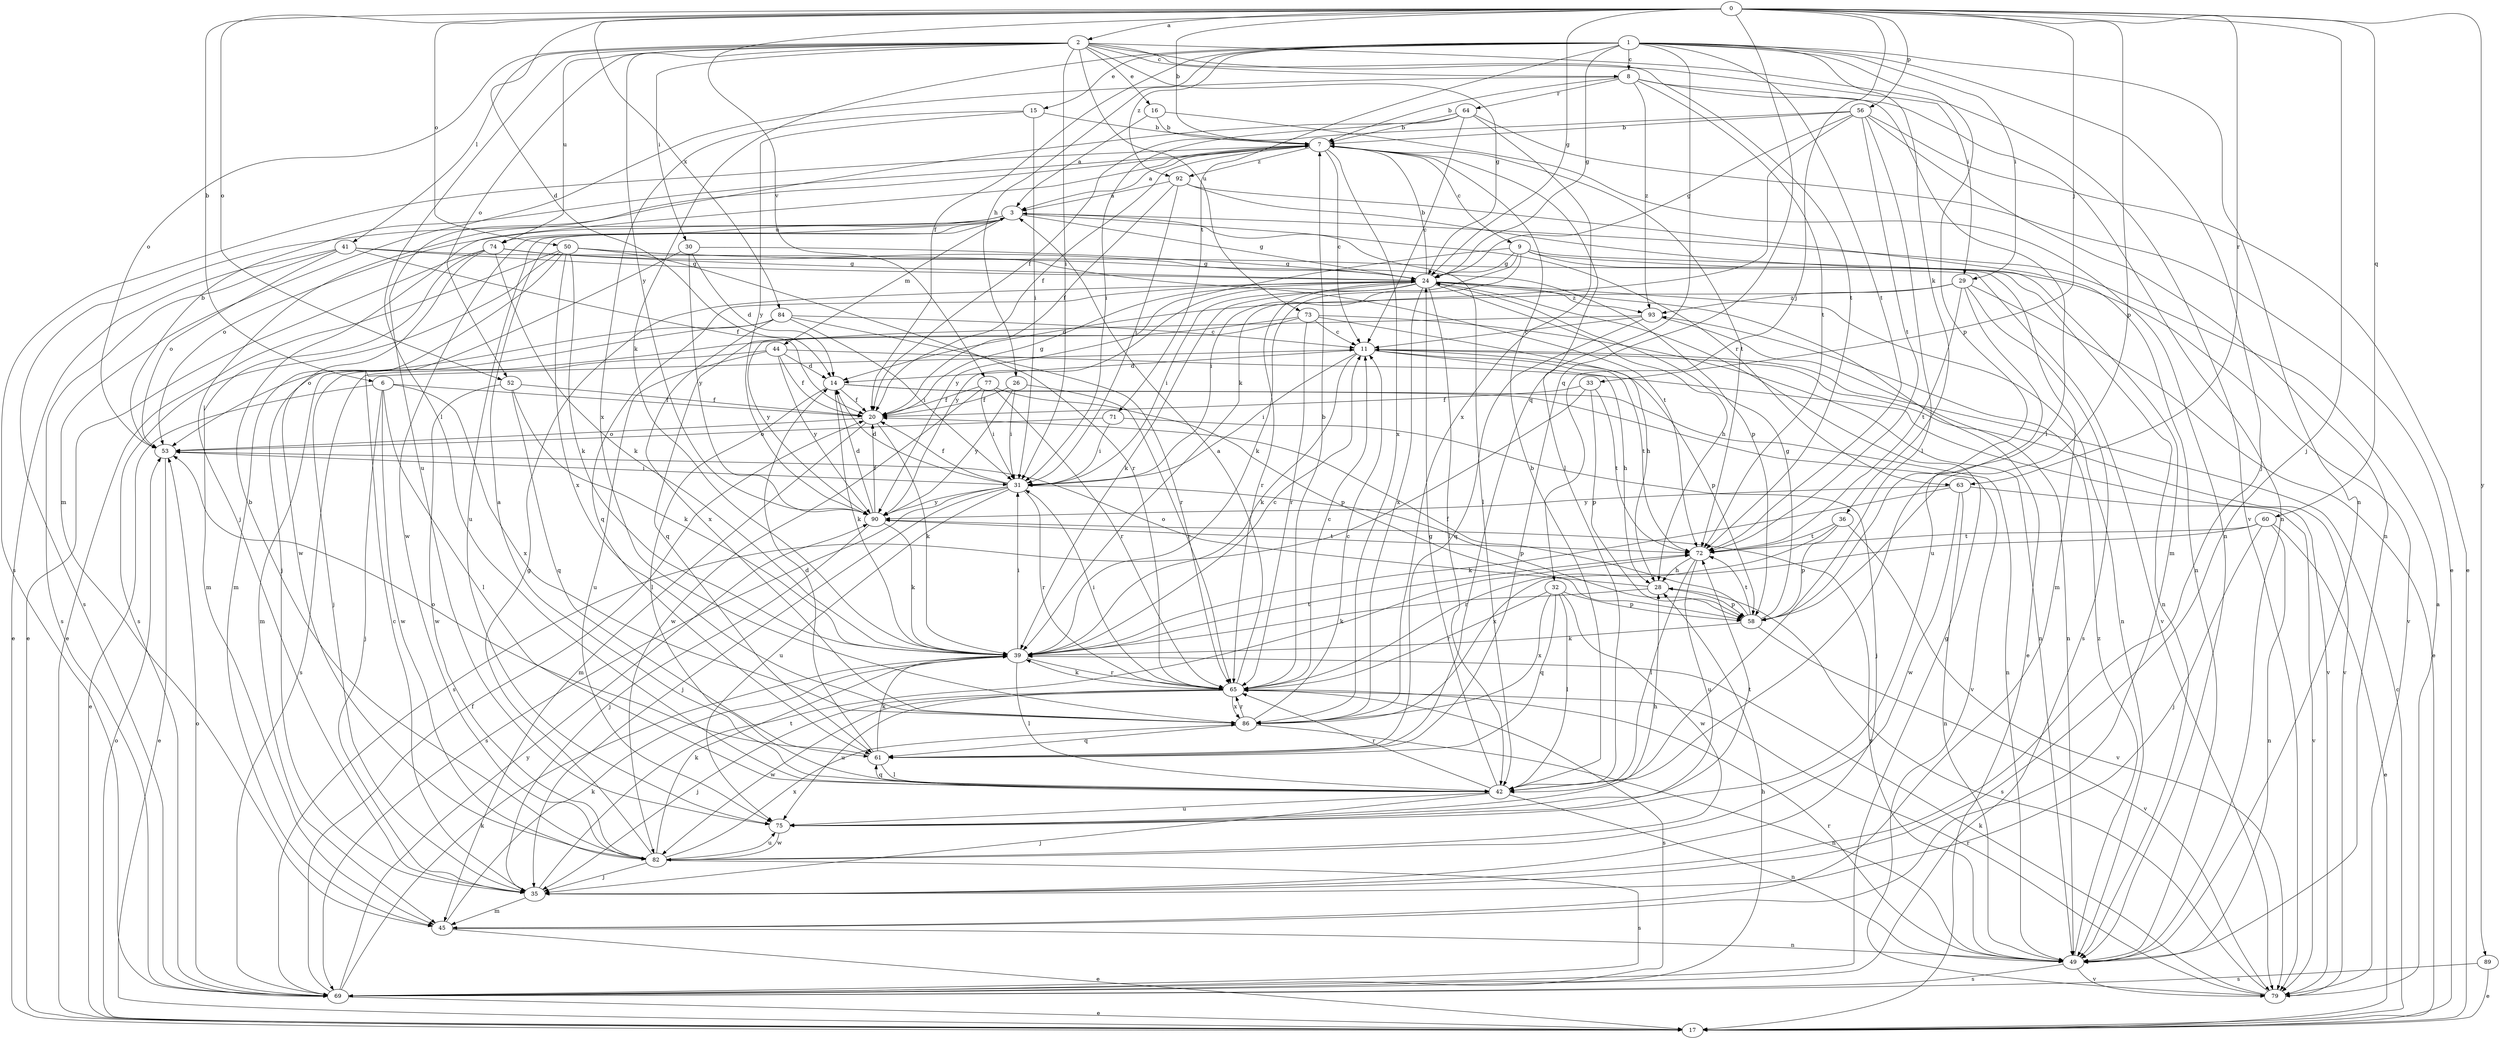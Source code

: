 strict digraph  {
0;
1;
2;
3;
6;
7;
8;
9;
11;
14;
15;
16;
17;
20;
24;
26;
28;
29;
30;
31;
32;
33;
35;
36;
39;
41;
42;
44;
45;
49;
50;
52;
53;
56;
58;
60;
61;
63;
64;
65;
69;
71;
72;
73;
74;
75;
77;
79;
82;
84;
86;
89;
90;
92;
93;
0 -> 2  [label=a];
0 -> 6  [label=b];
0 -> 7  [label=b];
0 -> 14  [label=d];
0 -> 24  [label=g];
0 -> 32  [label=j];
0 -> 33  [label=j];
0 -> 35  [label=j];
0 -> 50  [label=o];
0 -> 52  [label=o];
0 -> 56  [label=p];
0 -> 58  [label=p];
0 -> 60  [label=q];
0 -> 61  [label=q];
0 -> 63  [label=r];
0 -> 77  [label=v];
0 -> 84  [label=x];
0 -> 89  [label=y];
1 -> 8  [label=c];
1 -> 15  [label=e];
1 -> 20  [label=f];
1 -> 24  [label=g];
1 -> 26  [label=h];
1 -> 29  [label=i];
1 -> 35  [label=j];
1 -> 36  [label=k];
1 -> 39  [label=k];
1 -> 49  [label=n];
1 -> 58  [label=p];
1 -> 61  [label=q];
1 -> 71  [label=t];
1 -> 72  [label=t];
1 -> 92  [label=z];
2 -> 8  [label=c];
2 -> 16  [label=e];
2 -> 24  [label=g];
2 -> 29  [label=i];
2 -> 30  [label=i];
2 -> 31  [label=i];
2 -> 41  [label=l];
2 -> 42  [label=l];
2 -> 52  [label=o];
2 -> 53  [label=o];
2 -> 72  [label=t];
2 -> 73  [label=u];
2 -> 74  [label=u];
2 -> 79  [label=v];
2 -> 90  [label=y];
3 -> 24  [label=g];
3 -> 42  [label=l];
3 -> 44  [label=m];
3 -> 53  [label=o];
3 -> 63  [label=r];
3 -> 69  [label=s];
3 -> 74  [label=u];
3 -> 75  [label=u];
3 -> 82  [label=w];
6 -> 17  [label=e];
6 -> 20  [label=f];
6 -> 35  [label=j];
6 -> 42  [label=l];
6 -> 82  [label=w];
6 -> 86  [label=x];
7 -> 3  [label=a];
7 -> 9  [label=c];
7 -> 11  [label=c];
7 -> 20  [label=f];
7 -> 35  [label=j];
7 -> 42  [label=l];
7 -> 69  [label=s];
7 -> 72  [label=t];
7 -> 86  [label=x];
7 -> 92  [label=z];
8 -> 7  [label=b];
8 -> 42  [label=l];
8 -> 45  [label=m];
8 -> 49  [label=n];
8 -> 64  [label=r];
8 -> 72  [label=t];
8 -> 93  [label=z];
9 -> 24  [label=g];
9 -> 31  [label=i];
9 -> 39  [label=k];
9 -> 45  [label=m];
9 -> 49  [label=n];
9 -> 79  [label=v];
9 -> 90  [label=y];
11 -> 14  [label=d];
11 -> 28  [label=h];
11 -> 31  [label=i];
11 -> 39  [label=k];
11 -> 58  [label=p];
11 -> 72  [label=t];
11 -> 79  [label=v];
14 -> 20  [label=f];
14 -> 39  [label=k];
14 -> 42  [label=l];
14 -> 49  [label=n];
14 -> 79  [label=v];
15 -> 7  [label=b];
15 -> 31  [label=i];
15 -> 86  [label=x];
15 -> 90  [label=y];
16 -> 3  [label=a];
16 -> 7  [label=b];
16 -> 49  [label=n];
17 -> 11  [label=c];
17 -> 53  [label=o];
20 -> 24  [label=g];
20 -> 39  [label=k];
20 -> 45  [label=m];
20 -> 53  [label=o];
24 -> 7  [label=b];
24 -> 17  [label=e];
24 -> 28  [label=h];
24 -> 31  [label=i];
24 -> 39  [label=k];
24 -> 42  [label=l];
24 -> 49  [label=n];
24 -> 61  [label=q];
24 -> 65  [label=r];
24 -> 86  [label=x];
24 -> 90  [label=y];
24 -> 93  [label=z];
26 -> 20  [label=f];
26 -> 31  [label=i];
26 -> 65  [label=r];
26 -> 90  [label=y];
28 -> 39  [label=k];
28 -> 53  [label=o];
28 -> 58  [label=p];
29 -> 14  [label=d];
29 -> 17  [label=e];
29 -> 69  [label=s];
29 -> 72  [label=t];
29 -> 75  [label=u];
29 -> 93  [label=z];
30 -> 14  [label=d];
30 -> 24  [label=g];
30 -> 35  [label=j];
30 -> 90  [label=y];
31 -> 14  [label=d];
31 -> 20  [label=f];
31 -> 35  [label=j];
31 -> 58  [label=p];
31 -> 65  [label=r];
31 -> 69  [label=s];
31 -> 75  [label=u];
31 -> 90  [label=y];
32 -> 42  [label=l];
32 -> 58  [label=p];
32 -> 61  [label=q];
32 -> 65  [label=r];
32 -> 82  [label=w];
32 -> 86  [label=x];
33 -> 20  [label=f];
33 -> 58  [label=p];
33 -> 69  [label=s];
33 -> 72  [label=t];
35 -> 11  [label=c];
35 -> 45  [label=m];
35 -> 72  [label=t];
36 -> 58  [label=p];
36 -> 65  [label=r];
36 -> 72  [label=t];
36 -> 79  [label=v];
39 -> 11  [label=c];
39 -> 31  [label=i];
39 -> 42  [label=l];
39 -> 65  [label=r];
39 -> 72  [label=t];
41 -> 17  [label=e];
41 -> 20  [label=f];
41 -> 24  [label=g];
41 -> 53  [label=o];
41 -> 69  [label=s];
41 -> 72  [label=t];
42 -> 3  [label=a];
42 -> 7  [label=b];
42 -> 24  [label=g];
42 -> 35  [label=j];
42 -> 49  [label=n];
42 -> 61  [label=q];
42 -> 65  [label=r];
42 -> 75  [label=u];
44 -> 14  [label=d];
44 -> 20  [label=f];
44 -> 69  [label=s];
44 -> 75  [label=u];
44 -> 79  [label=v];
44 -> 90  [label=y];
45 -> 17  [label=e];
45 -> 39  [label=k];
45 -> 49  [label=n];
49 -> 65  [label=r];
49 -> 69  [label=s];
49 -> 79  [label=v];
49 -> 90  [label=y];
49 -> 93  [label=z];
50 -> 17  [label=e];
50 -> 24  [label=g];
50 -> 39  [label=k];
50 -> 45  [label=m];
50 -> 65  [label=r];
50 -> 69  [label=s];
50 -> 79  [label=v];
50 -> 86  [label=x];
52 -> 20  [label=f];
52 -> 39  [label=k];
52 -> 61  [label=q];
52 -> 82  [label=w];
53 -> 7  [label=b];
53 -> 17  [label=e];
53 -> 31  [label=i];
56 -> 7  [label=b];
56 -> 17  [label=e];
56 -> 20  [label=f];
56 -> 24  [label=g];
56 -> 39  [label=k];
56 -> 42  [label=l];
56 -> 49  [label=n];
56 -> 72  [label=t];
58 -> 20  [label=f];
58 -> 24  [label=g];
58 -> 39  [label=k];
58 -> 72  [label=t];
58 -> 79  [label=v];
60 -> 17  [label=e];
60 -> 35  [label=j];
60 -> 49  [label=n];
60 -> 72  [label=t];
60 -> 86  [label=x];
61 -> 14  [label=d];
61 -> 39  [label=k];
61 -> 42  [label=l];
61 -> 53  [label=o];
63 -> 39  [label=k];
63 -> 49  [label=n];
63 -> 79  [label=v];
63 -> 82  [label=w];
63 -> 90  [label=y];
64 -> 7  [label=b];
64 -> 11  [label=c];
64 -> 17  [label=e];
64 -> 31  [label=i];
64 -> 75  [label=u];
64 -> 86  [label=x];
65 -> 3  [label=a];
65 -> 7  [label=b];
65 -> 11  [label=c];
65 -> 31  [label=i];
65 -> 35  [label=j];
65 -> 39  [label=k];
65 -> 69  [label=s];
65 -> 75  [label=u];
65 -> 82  [label=w];
65 -> 86  [label=x];
69 -> 17  [label=e];
69 -> 20  [label=f];
69 -> 24  [label=g];
69 -> 28  [label=h];
69 -> 39  [label=k];
69 -> 53  [label=o];
69 -> 90  [label=y];
71 -> 31  [label=i];
71 -> 35  [label=j];
71 -> 53  [label=o];
72 -> 28  [label=h];
72 -> 42  [label=l];
72 -> 75  [label=u];
73 -> 11  [label=c];
73 -> 28  [label=h];
73 -> 49  [label=n];
73 -> 61  [label=q];
73 -> 65  [label=r];
73 -> 90  [label=y];
74 -> 17  [label=e];
74 -> 24  [label=g];
74 -> 39  [label=k];
74 -> 45  [label=m];
74 -> 58  [label=p];
74 -> 82  [label=w];
75 -> 28  [label=h];
75 -> 72  [label=t];
75 -> 82  [label=w];
77 -> 20  [label=f];
77 -> 31  [label=i];
77 -> 58  [label=p];
77 -> 65  [label=r];
77 -> 82  [label=w];
79 -> 3  [label=a];
79 -> 39  [label=k];
79 -> 65  [label=r];
79 -> 28  [label=s];
82 -> 7  [label=b];
82 -> 24  [label=g];
82 -> 35  [label=j];
82 -> 39  [label=k];
82 -> 69  [label=s];
82 -> 75  [label=u];
82 -> 86  [label=x];
84 -> 11  [label=c];
84 -> 31  [label=i];
84 -> 45  [label=m];
84 -> 53  [label=o];
84 -> 65  [label=r];
84 -> 86  [label=x];
86 -> 11  [label=c];
86 -> 49  [label=n];
86 -> 61  [label=q];
86 -> 65  [label=r];
89 -> 17  [label=e];
89 -> 69  [label=s];
90 -> 14  [label=d];
90 -> 20  [label=f];
90 -> 35  [label=j];
90 -> 39  [label=k];
90 -> 72  [label=t];
92 -> 3  [label=a];
92 -> 20  [label=f];
92 -> 31  [label=i];
92 -> 45  [label=m];
92 -> 49  [label=n];
93 -> 11  [label=c];
93 -> 35  [label=j];
93 -> 49  [label=n];
93 -> 61  [label=q];
}
